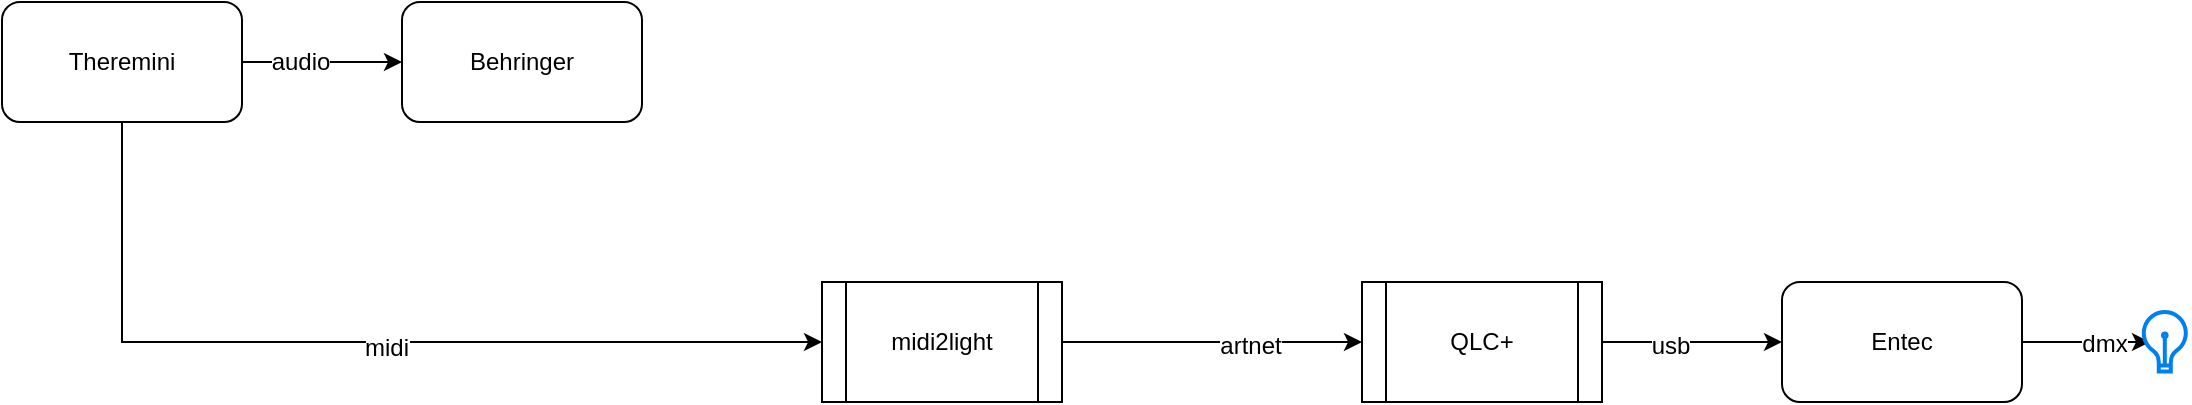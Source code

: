 <mxfile version="10.8.1" type="device"><diagram name="Page-1" id="8ce9d11a-91a2-4d17-14d8-a56ed91bf033"><mxGraphModel dx="1257" dy="8" grid="1" gridSize="10" guides="1" tooltips="1" connect="1" arrows="1" fold="1" page="1" pageScale="1" pageWidth="1100" pageHeight="850" background="#ffffff" math="0" shadow="0"><root><mxCell id="0"/><mxCell id="1" parent="0"/><mxCell id="otEXNd0OHkq6y7Wy-c5u-11" value="" style="edgeStyle=orthogonalEdgeStyle;rounded=0;orthogonalLoop=1;jettySize=auto;html=1;" edge="1" parent="1" source="otEXNd0OHkq6y7Wy-c5u-2" target="otEXNd0OHkq6y7Wy-c5u-3"><mxGeometry relative="1" as="geometry"/></mxCell><mxCell id="otEXNd0OHkq6y7Wy-c5u-14" value="audio" style="text;html=1;resizable=0;points=[];align=center;verticalAlign=middle;labelBackgroundColor=#ffffff;" vertex="1" connectable="0" parent="otEXNd0OHkq6y7Wy-c5u-11"><mxGeometry x="-0.275" relative="1" as="geometry"><mxPoint as="offset"/></mxGeometry></mxCell><mxCell id="otEXNd0OHkq6y7Wy-c5u-12" value="" style="edgeStyle=orthogonalEdgeStyle;rounded=0;orthogonalLoop=1;jettySize=auto;html=1;entryX=0;entryY=0.5;entryDx=0;entryDy=0;" edge="1" parent="1" source="otEXNd0OHkq6y7Wy-c5u-2" target="otEXNd0OHkq6y7Wy-c5u-9"><mxGeometry relative="1" as="geometry"><mxPoint x="90" y="1030" as="targetPoint"/><Array as="points"><mxPoint x="90" y="1060"/></Array></mxGeometry></mxCell><mxCell id="otEXNd0OHkq6y7Wy-c5u-13" value="midi" style="text;html=1;resizable=0;points=[];align=center;verticalAlign=middle;labelBackgroundColor=#ffffff;" vertex="1" connectable="0" parent="otEXNd0OHkq6y7Wy-c5u-12"><mxGeometry x="-0.12" y="39" relative="1" as="geometry"><mxPoint x="39" y="42" as="offset"/></mxGeometry></mxCell><mxCell id="otEXNd0OHkq6y7Wy-c5u-2" value="Theremini" style="rounded=1;whiteSpace=wrap;html=1;" vertex="1" parent="1"><mxGeometry x="30" y="890" width="120" height="60" as="geometry"/></mxCell><mxCell id="otEXNd0OHkq6y7Wy-c5u-3" value="Behringer" style="rounded=1;whiteSpace=wrap;html=1;" vertex="1" parent="1"><mxGeometry x="230" y="890" width="120" height="60" as="geometry"/></mxCell><mxCell id="otEXNd0OHkq6y7Wy-c5u-16" value="" style="edgeStyle=orthogonalEdgeStyle;rounded=0;orthogonalLoop=1;jettySize=auto;html=1;entryX=0;entryY=0.5;entryDx=0;entryDy=0;" edge="1" parent="1" source="otEXNd0OHkq6y7Wy-c5u-9" target="otEXNd0OHkq6y7Wy-c5u-15"><mxGeometry relative="1" as="geometry"><mxPoint x="640" y="1060" as="targetPoint"/></mxGeometry></mxCell><mxCell id="otEXNd0OHkq6y7Wy-c5u-17" value="artnet" style="text;html=1;resizable=0;points=[];align=center;verticalAlign=middle;labelBackgroundColor=#ffffff;" vertex="1" connectable="0" parent="otEXNd0OHkq6y7Wy-c5u-16"><mxGeometry x="0.253" y="-2" relative="1" as="geometry"><mxPoint as="offset"/></mxGeometry></mxCell><mxCell id="otEXNd0OHkq6y7Wy-c5u-9" value="midi2light" style="shape=process;whiteSpace=wrap;html=1;backgroundOutline=1;" vertex="1" parent="1"><mxGeometry x="440" y="1030" width="120" height="60" as="geometry"/></mxCell><mxCell id="otEXNd0OHkq6y7Wy-c5u-19" value="" style="edgeStyle=orthogonalEdgeStyle;rounded=0;orthogonalLoop=1;jettySize=auto;html=1;entryX=0;entryY=0.5;entryDx=0;entryDy=0;" edge="1" parent="1" source="otEXNd0OHkq6y7Wy-c5u-15" target="otEXNd0OHkq6y7Wy-c5u-18"><mxGeometry relative="1" as="geometry"><mxPoint x="910" y="1060" as="targetPoint"/></mxGeometry></mxCell><mxCell id="otEXNd0OHkq6y7Wy-c5u-20" value="usb" style="text;html=1;resizable=0;points=[];align=center;verticalAlign=middle;labelBackgroundColor=#ffffff;" vertex="1" connectable="0" parent="otEXNd0OHkq6y7Wy-c5u-19"><mxGeometry x="-0.244" y="-2" relative="1" as="geometry"><mxPoint as="offset"/></mxGeometry></mxCell><mxCell id="otEXNd0OHkq6y7Wy-c5u-15" value="QLC+" style="shape=process;whiteSpace=wrap;html=1;backgroundOutline=1;" vertex="1" parent="1"><mxGeometry x="710" y="1030" width="120" height="60" as="geometry"/></mxCell><mxCell id="otEXNd0OHkq6y7Wy-c5u-23" value="" style="edgeStyle=orthogonalEdgeStyle;rounded=0;orthogonalLoop=1;jettySize=auto;html=1;entryX=0.175;entryY=0.505;entryDx=0;entryDy=0;entryPerimeter=0;" edge="1" parent="1" source="otEXNd0OHkq6y7Wy-c5u-18" target="otEXNd0OHkq6y7Wy-c5u-22"><mxGeometry relative="1" as="geometry"><Array as="points"><mxPoint x="1060" y="1060"/><mxPoint x="1060" y="1060"/></Array></mxGeometry></mxCell><mxCell id="otEXNd0OHkq6y7Wy-c5u-24" value="dmx" style="text;html=1;resizable=0;points=[];align=center;verticalAlign=middle;labelBackgroundColor=#ffffff;" vertex="1" connectable="0" parent="otEXNd0OHkq6y7Wy-c5u-23"><mxGeometry x="0.263" y="-1" relative="1" as="geometry"><mxPoint as="offset"/></mxGeometry></mxCell><mxCell id="otEXNd0OHkq6y7Wy-c5u-18" value="Entec" style="rounded=1;whiteSpace=wrap;html=1;" vertex="1" parent="1"><mxGeometry x="920" y="1030" width="120" height="60" as="geometry"/></mxCell><mxCell id="otEXNd0OHkq6y7Wy-c5u-22" value="" style="html=1;verticalLabelPosition=bottom;align=center;labelBackgroundColor=#ffffff;verticalAlign=top;strokeWidth=2;strokeColor=#0080F0;fillColor=#ffffff;shadow=0;dashed=0;shape=mxgraph.ios7.icons.lightbulb;" vertex="1" parent="1"><mxGeometry x="1100" y="1045" width="22.8" height="29.7" as="geometry"/></mxCell></root></mxGraphModel></diagram></mxfile>